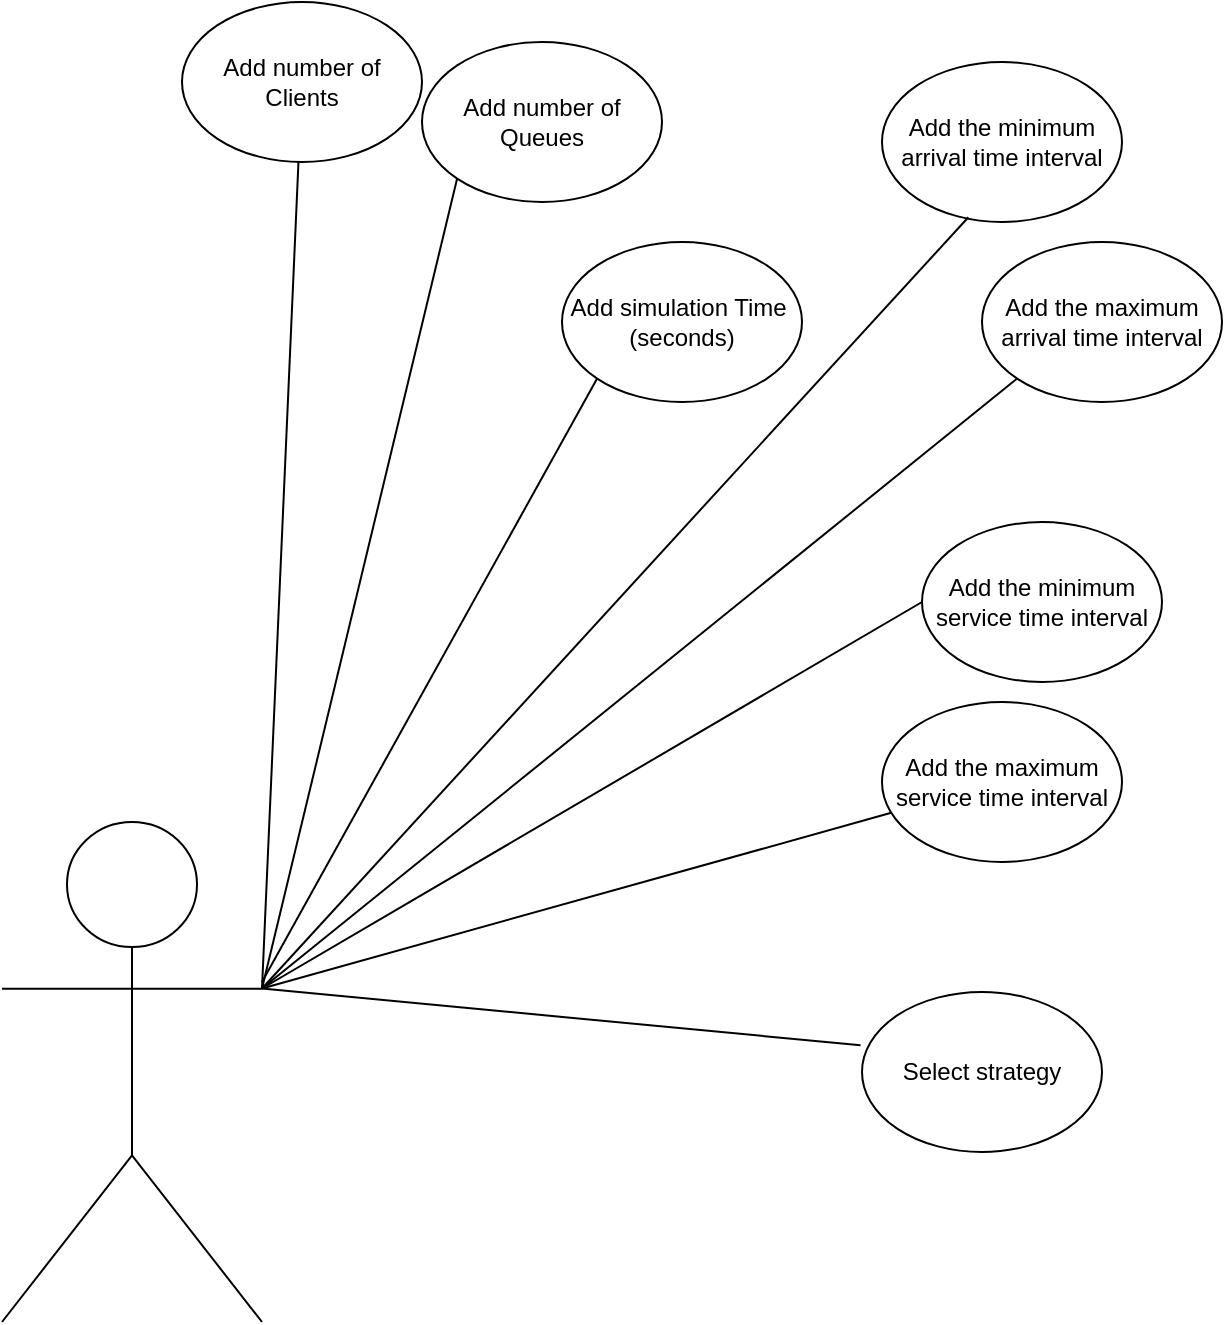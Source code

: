 <mxfile version="26.0.16">
  <diagram name="Page-1" id="4vwd_RHjqNnA_TOxE5-L">
    <mxGraphModel dx="1042" dy="1226" grid="1" gridSize="10" guides="1" tooltips="1" connect="1" arrows="1" fold="1" page="1" pageScale="1" pageWidth="850" pageHeight="1100" math="0" shadow="0">
      <root>
        <mxCell id="0" />
        <mxCell id="1" parent="0" />
        <mxCell id="rOQICoFGu8_pxIKQQF-W-36" value="" style="shape=umlActor;verticalLabelPosition=bottom;verticalAlign=top;html=1;outlineConnect=0;" vertex="1" parent="1">
          <mxGeometry x="50" y="550" width="130" height="250" as="geometry" />
        </mxCell>
        <mxCell id="rOQICoFGu8_pxIKQQF-W-37" value="" style="endArrow=none;html=1;rounded=0;exitX=1;exitY=0.333;exitDx=0;exitDy=0;exitPerimeter=0;" edge="1" parent="1" source="rOQICoFGu8_pxIKQQF-W-36" target="rOQICoFGu8_pxIKQQF-W-38">
          <mxGeometry width="50" height="50" relative="1" as="geometry">
            <mxPoint x="180" y="550" as="sourcePoint" />
            <mxPoint x="280" y="430" as="targetPoint" />
          </mxGeometry>
        </mxCell>
        <mxCell id="rOQICoFGu8_pxIKQQF-W-38" value="Add number of Clients" style="ellipse;whiteSpace=wrap;html=1;" vertex="1" parent="1">
          <mxGeometry x="140" y="140" width="120" height="80" as="geometry" />
        </mxCell>
        <mxCell id="rOQICoFGu8_pxIKQQF-W-39" value="Add number of Queues" style="ellipse;whiteSpace=wrap;html=1;" vertex="1" parent="1">
          <mxGeometry x="260" y="160" width="120" height="80" as="geometry" />
        </mxCell>
        <mxCell id="rOQICoFGu8_pxIKQQF-W-40" value="Add the minimum arrival time interval" style="ellipse;whiteSpace=wrap;html=1;" vertex="1" parent="1">
          <mxGeometry x="490" y="170" width="120" height="80" as="geometry" />
        </mxCell>
        <mxCell id="rOQICoFGu8_pxIKQQF-W-41" value="Add the maximum arrival time interval" style="ellipse;whiteSpace=wrap;html=1;" vertex="1" parent="1">
          <mxGeometry x="540" y="260" width="120" height="80" as="geometry" />
        </mxCell>
        <mxCell id="rOQICoFGu8_pxIKQQF-W-42" value="Add the maximum service time interval" style="ellipse;whiteSpace=wrap;html=1;" vertex="1" parent="1">
          <mxGeometry x="490" y="490" width="120" height="80" as="geometry" />
        </mxCell>
        <mxCell id="rOQICoFGu8_pxIKQQF-W-43" value="Add the minimum service time interval" style="ellipse;whiteSpace=wrap;html=1;" vertex="1" parent="1">
          <mxGeometry x="510" y="400" width="120" height="80" as="geometry" />
        </mxCell>
        <mxCell id="rOQICoFGu8_pxIKQQF-W-44" value="" style="endArrow=none;html=1;rounded=0;exitX=1;exitY=0.333;exitDx=0;exitDy=0;exitPerimeter=0;entryX=0;entryY=1;entryDx=0;entryDy=0;" edge="1" parent="1" source="rOQICoFGu8_pxIKQQF-W-36" target="rOQICoFGu8_pxIKQQF-W-39">
          <mxGeometry width="50" height="50" relative="1" as="geometry">
            <mxPoint x="290" y="550" as="sourcePoint" />
            <mxPoint x="340" y="500" as="targetPoint" />
          </mxGeometry>
        </mxCell>
        <mxCell id="rOQICoFGu8_pxIKQQF-W-45" value="" style="endArrow=none;html=1;rounded=0;exitX=1;exitY=0.333;exitDx=0;exitDy=0;exitPerimeter=0;entryX=0.36;entryY=0.97;entryDx=0;entryDy=0;entryPerimeter=0;" edge="1" parent="1" source="rOQICoFGu8_pxIKQQF-W-36" target="rOQICoFGu8_pxIKQQF-W-40">
          <mxGeometry width="50" height="50" relative="1" as="geometry">
            <mxPoint x="300" y="560" as="sourcePoint" />
            <mxPoint x="350" y="510" as="targetPoint" />
          </mxGeometry>
        </mxCell>
        <mxCell id="rOQICoFGu8_pxIKQQF-W-46" value="" style="endArrow=none;html=1;rounded=0;exitX=1;exitY=0.333;exitDx=0;exitDy=0;exitPerimeter=0;entryX=0;entryY=1;entryDx=0;entryDy=0;" edge="1" parent="1" source="rOQICoFGu8_pxIKQQF-W-36" target="rOQICoFGu8_pxIKQQF-W-41">
          <mxGeometry width="50" height="50" relative="1" as="geometry">
            <mxPoint x="310" y="570" as="sourcePoint" />
            <mxPoint x="360" y="520" as="targetPoint" />
          </mxGeometry>
        </mxCell>
        <mxCell id="rOQICoFGu8_pxIKQQF-W-47" value="" style="endArrow=none;html=1;rounded=0;exitX=1;exitY=0.333;exitDx=0;exitDy=0;exitPerimeter=0;entryX=0;entryY=0.5;entryDx=0;entryDy=0;" edge="1" parent="1" source="rOQICoFGu8_pxIKQQF-W-36" target="rOQICoFGu8_pxIKQQF-W-43">
          <mxGeometry width="50" height="50" relative="1" as="geometry">
            <mxPoint x="320" y="580" as="sourcePoint" />
            <mxPoint x="370" y="530" as="targetPoint" />
          </mxGeometry>
        </mxCell>
        <mxCell id="rOQICoFGu8_pxIKQQF-W-48" value="" style="endArrow=none;html=1;rounded=0;exitX=1;exitY=0.333;exitDx=0;exitDy=0;exitPerimeter=0;" edge="1" parent="1" source="rOQICoFGu8_pxIKQQF-W-36" target="rOQICoFGu8_pxIKQQF-W-42">
          <mxGeometry width="50" height="50" relative="1" as="geometry">
            <mxPoint x="330" y="590" as="sourcePoint" />
            <mxPoint x="380" y="540" as="targetPoint" />
          </mxGeometry>
        </mxCell>
        <mxCell id="rOQICoFGu8_pxIKQQF-W-49" value="Select strategy" style="ellipse;whiteSpace=wrap;html=1;" vertex="1" parent="1">
          <mxGeometry x="480" y="635" width="120" height="80" as="geometry" />
        </mxCell>
        <mxCell id="rOQICoFGu8_pxIKQQF-W-50" value="" style="endArrow=none;html=1;rounded=0;exitX=1;exitY=0.333;exitDx=0;exitDy=0;exitPerimeter=0;entryX=-0.006;entryY=0.333;entryDx=0;entryDy=0;entryPerimeter=0;" edge="1" parent="1" source="rOQICoFGu8_pxIKQQF-W-36" target="rOQICoFGu8_pxIKQQF-W-49">
          <mxGeometry width="50" height="50" relative="1" as="geometry">
            <mxPoint x="190" y="643" as="sourcePoint" />
            <mxPoint x="500" y="620" as="targetPoint" />
          </mxGeometry>
        </mxCell>
        <mxCell id="rOQICoFGu8_pxIKQQF-W-51" value="Add simulation Time&amp;nbsp; (seconds)" style="ellipse;whiteSpace=wrap;html=1;" vertex="1" parent="1">
          <mxGeometry x="330" y="260" width="120" height="80" as="geometry" />
        </mxCell>
        <mxCell id="rOQICoFGu8_pxIKQQF-W-52" value="" style="endArrow=none;html=1;rounded=0;entryX=0;entryY=1;entryDx=0;entryDy=0;" edge="1" parent="1" target="rOQICoFGu8_pxIKQQF-W-51">
          <mxGeometry width="50" height="50" relative="1" as="geometry">
            <mxPoint x="180" y="630" as="sourcePoint" />
            <mxPoint x="318" y="348" as="targetPoint" />
          </mxGeometry>
        </mxCell>
      </root>
    </mxGraphModel>
  </diagram>
</mxfile>
